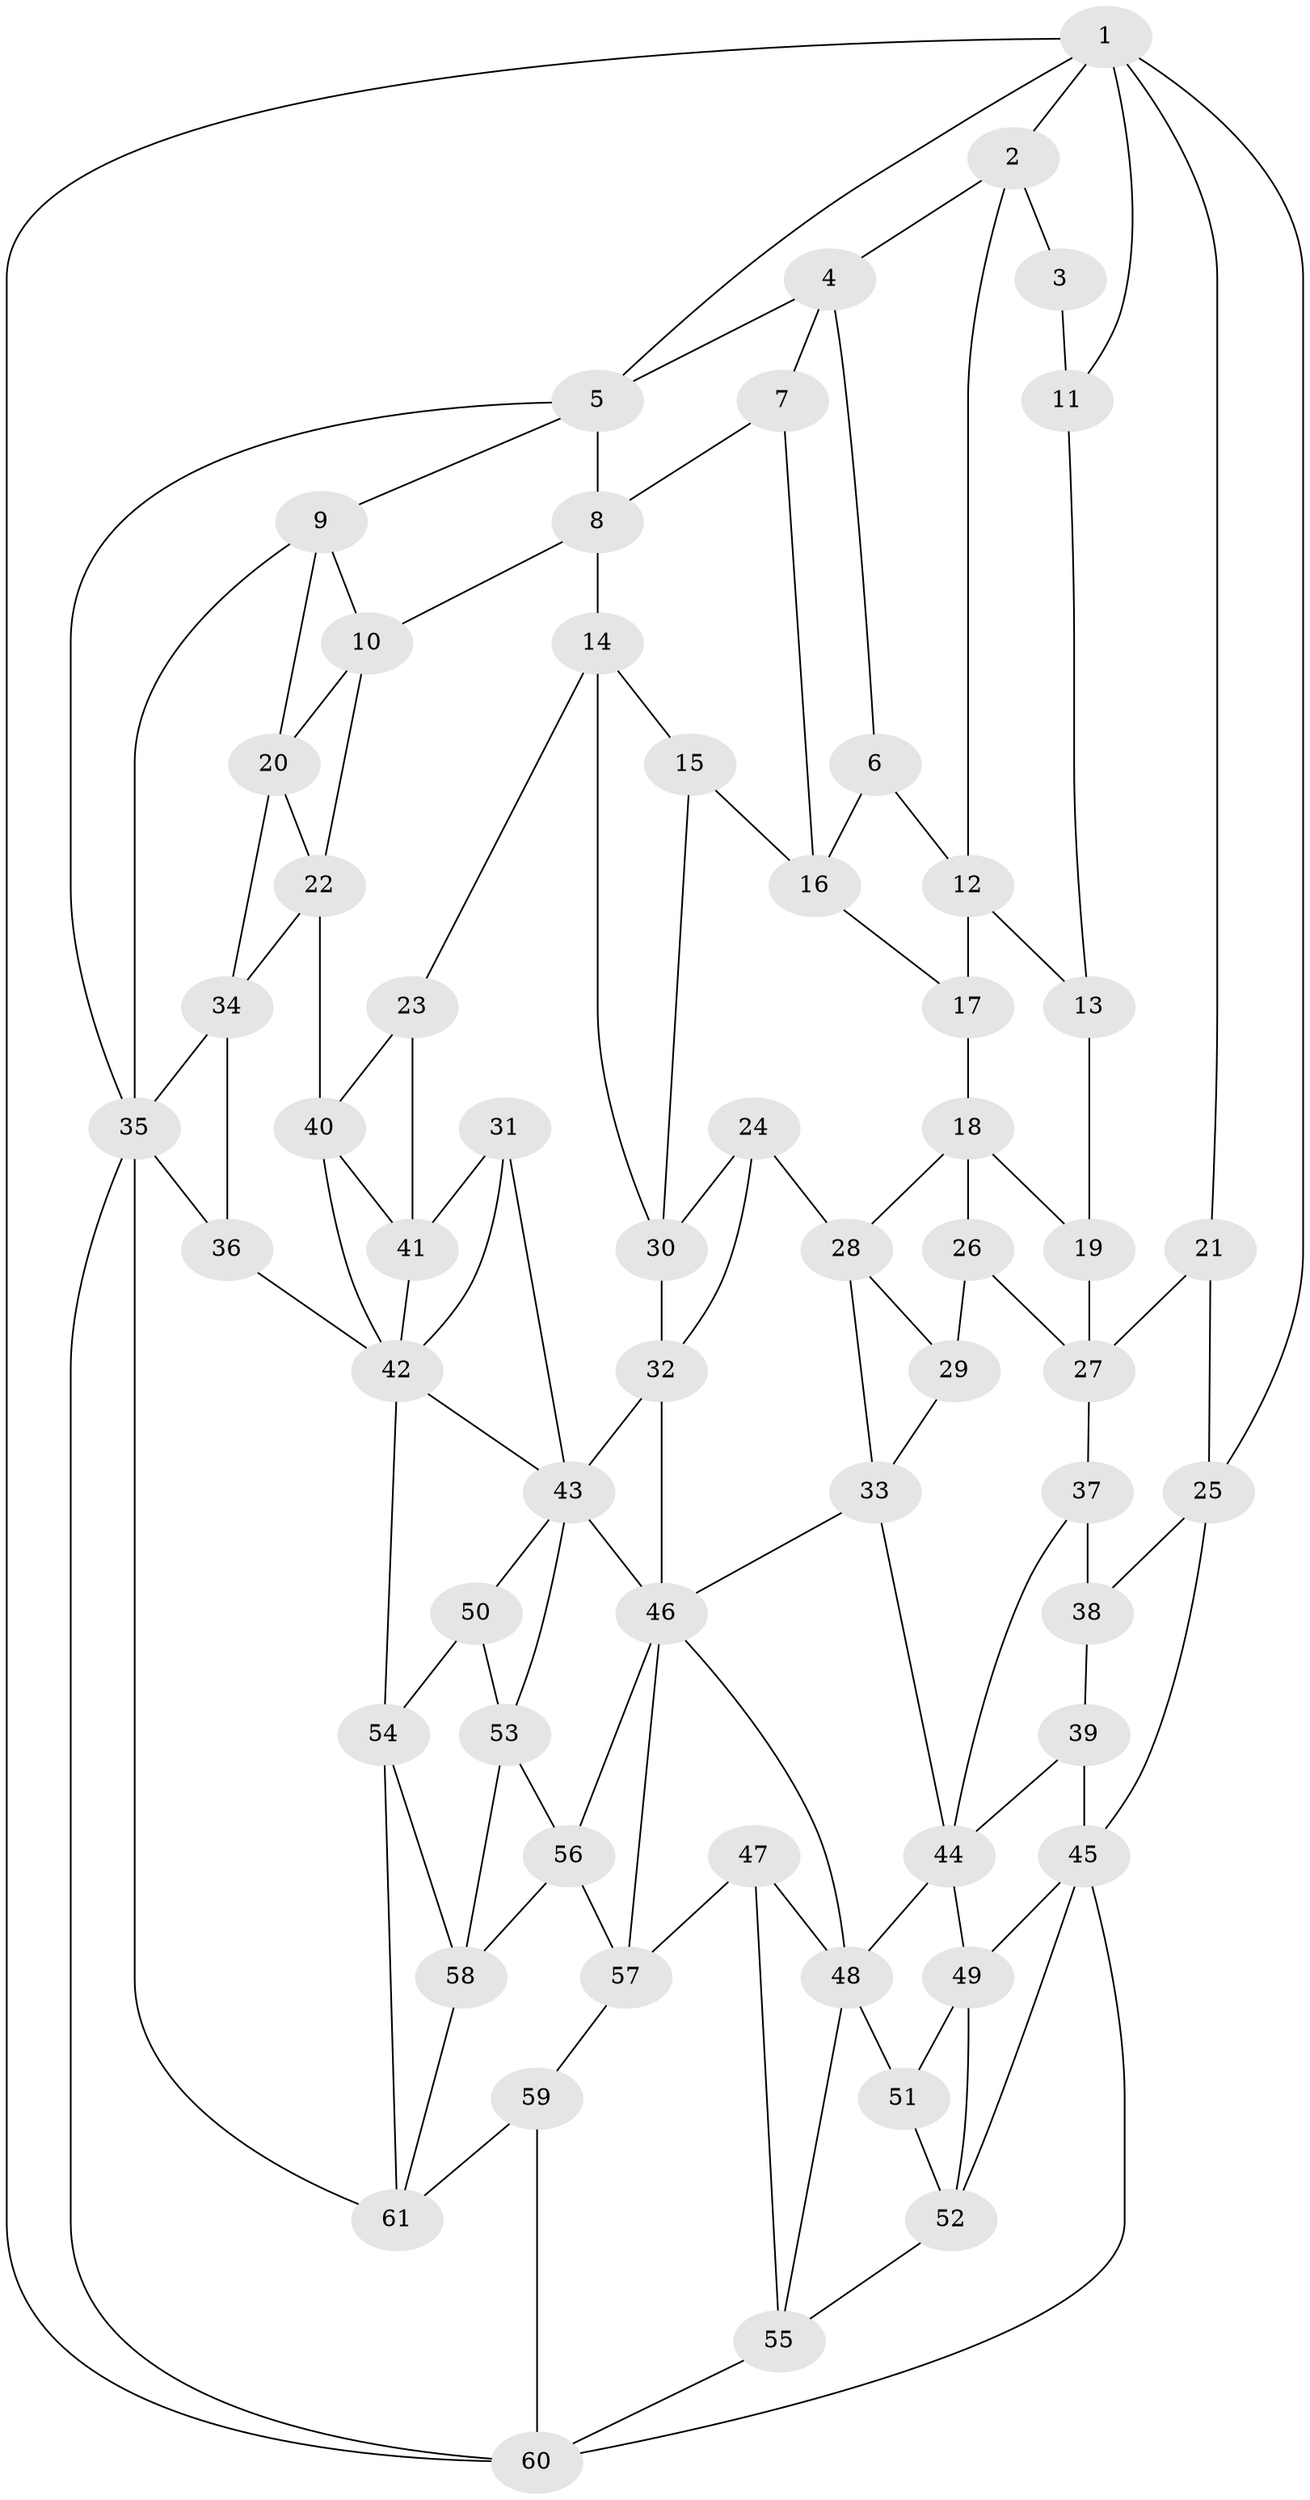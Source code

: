 // original degree distribution, {3: 0.01652892561983471, 6: 0.2066115702479339, 5: 0.5454545454545454, 4: 0.23140495867768596}
// Generated by graph-tools (version 1.1) at 2025/27/03/09/25 03:27:10]
// undirected, 61 vertices, 118 edges
graph export_dot {
graph [start="1"]
  node [color=gray90,style=filled];
  1;
  2;
  3;
  4;
  5;
  6;
  7;
  8;
  9;
  10;
  11;
  12;
  13;
  14;
  15;
  16;
  17;
  18;
  19;
  20;
  21;
  22;
  23;
  24;
  25;
  26;
  27;
  28;
  29;
  30;
  31;
  32;
  33;
  34;
  35;
  36;
  37;
  38;
  39;
  40;
  41;
  42;
  43;
  44;
  45;
  46;
  47;
  48;
  49;
  50;
  51;
  52;
  53;
  54;
  55;
  56;
  57;
  58;
  59;
  60;
  61;
  1 -- 2 [weight=1.0];
  1 -- 5 [weight=1.0];
  1 -- 11 [weight=1.0];
  1 -- 21 [weight=1.0];
  1 -- 25 [weight=1.0];
  1 -- 60 [weight=1.0];
  2 -- 3 [weight=1.0];
  2 -- 4 [weight=1.0];
  2 -- 12 [weight=1.0];
  3 -- 11 [weight=2.0];
  4 -- 5 [weight=1.0];
  4 -- 6 [weight=1.0];
  4 -- 7 [weight=1.0];
  5 -- 8 [weight=1.0];
  5 -- 9 [weight=1.0];
  5 -- 35 [weight=1.0];
  6 -- 12 [weight=1.0];
  6 -- 16 [weight=1.0];
  7 -- 8 [weight=1.0];
  7 -- 16 [weight=1.0];
  8 -- 10 [weight=1.0];
  8 -- 14 [weight=1.0];
  9 -- 10 [weight=1.0];
  9 -- 20 [weight=1.0];
  9 -- 35 [weight=1.0];
  10 -- 20 [weight=1.0];
  10 -- 22 [weight=1.0];
  11 -- 13 [weight=1.0];
  12 -- 13 [weight=1.0];
  12 -- 17 [weight=1.0];
  13 -- 19 [weight=2.0];
  14 -- 15 [weight=1.0];
  14 -- 23 [weight=1.0];
  14 -- 30 [weight=1.0];
  15 -- 16 [weight=1.0];
  15 -- 30 [weight=1.0];
  16 -- 17 [weight=1.0];
  17 -- 18 [weight=1.0];
  18 -- 19 [weight=1.0];
  18 -- 26 [weight=1.0];
  18 -- 28 [weight=1.0];
  19 -- 27 [weight=1.0];
  20 -- 22 [weight=1.0];
  20 -- 34 [weight=1.0];
  21 -- 25 [weight=1.0];
  21 -- 27 [weight=1.0];
  22 -- 34 [weight=1.0];
  22 -- 40 [weight=1.0];
  23 -- 40 [weight=1.0];
  23 -- 41 [weight=1.0];
  24 -- 28 [weight=1.0];
  24 -- 30 [weight=1.0];
  24 -- 32 [weight=1.0];
  25 -- 38 [weight=1.0];
  25 -- 45 [weight=1.0];
  26 -- 27 [weight=1.0];
  26 -- 29 [weight=2.0];
  27 -- 37 [weight=1.0];
  28 -- 29 [weight=1.0];
  28 -- 33 [weight=1.0];
  29 -- 33 [weight=1.0];
  30 -- 32 [weight=1.0];
  31 -- 41 [weight=1.0];
  31 -- 42 [weight=1.0];
  31 -- 43 [weight=1.0];
  32 -- 43 [weight=1.0];
  32 -- 46 [weight=1.0];
  33 -- 44 [weight=1.0];
  33 -- 46 [weight=1.0];
  34 -- 35 [weight=1.0];
  34 -- 36 [weight=1.0];
  35 -- 36 [weight=1.0];
  35 -- 60 [weight=1.0];
  35 -- 61 [weight=1.0];
  36 -- 42 [weight=1.0];
  37 -- 38 [weight=2.0];
  37 -- 44 [weight=1.0];
  38 -- 39 [weight=1.0];
  39 -- 44 [weight=1.0];
  39 -- 45 [weight=1.0];
  40 -- 41 [weight=1.0];
  40 -- 42 [weight=1.0];
  41 -- 42 [weight=1.0];
  42 -- 43 [weight=1.0];
  42 -- 54 [weight=1.0];
  43 -- 46 [weight=1.0];
  43 -- 50 [weight=1.0];
  43 -- 53 [weight=1.0];
  44 -- 48 [weight=2.0];
  44 -- 49 [weight=1.0];
  45 -- 49 [weight=1.0];
  45 -- 52 [weight=1.0];
  45 -- 60 [weight=1.0];
  46 -- 48 [weight=1.0];
  46 -- 56 [weight=1.0];
  46 -- 57 [weight=1.0];
  47 -- 48 [weight=1.0];
  47 -- 55 [weight=1.0];
  47 -- 57 [weight=1.0];
  48 -- 51 [weight=1.0];
  48 -- 55 [weight=1.0];
  49 -- 51 [weight=1.0];
  49 -- 52 [weight=1.0];
  50 -- 53 [weight=1.0];
  50 -- 54 [weight=1.0];
  51 -- 52 [weight=1.0];
  52 -- 55 [weight=1.0];
  53 -- 56 [weight=1.0];
  53 -- 58 [weight=1.0];
  54 -- 58 [weight=1.0];
  54 -- 61 [weight=1.0];
  55 -- 60 [weight=1.0];
  56 -- 57 [weight=1.0];
  56 -- 58 [weight=1.0];
  57 -- 59 [weight=1.0];
  58 -- 61 [weight=1.0];
  59 -- 60 [weight=1.0];
  59 -- 61 [weight=1.0];
}
